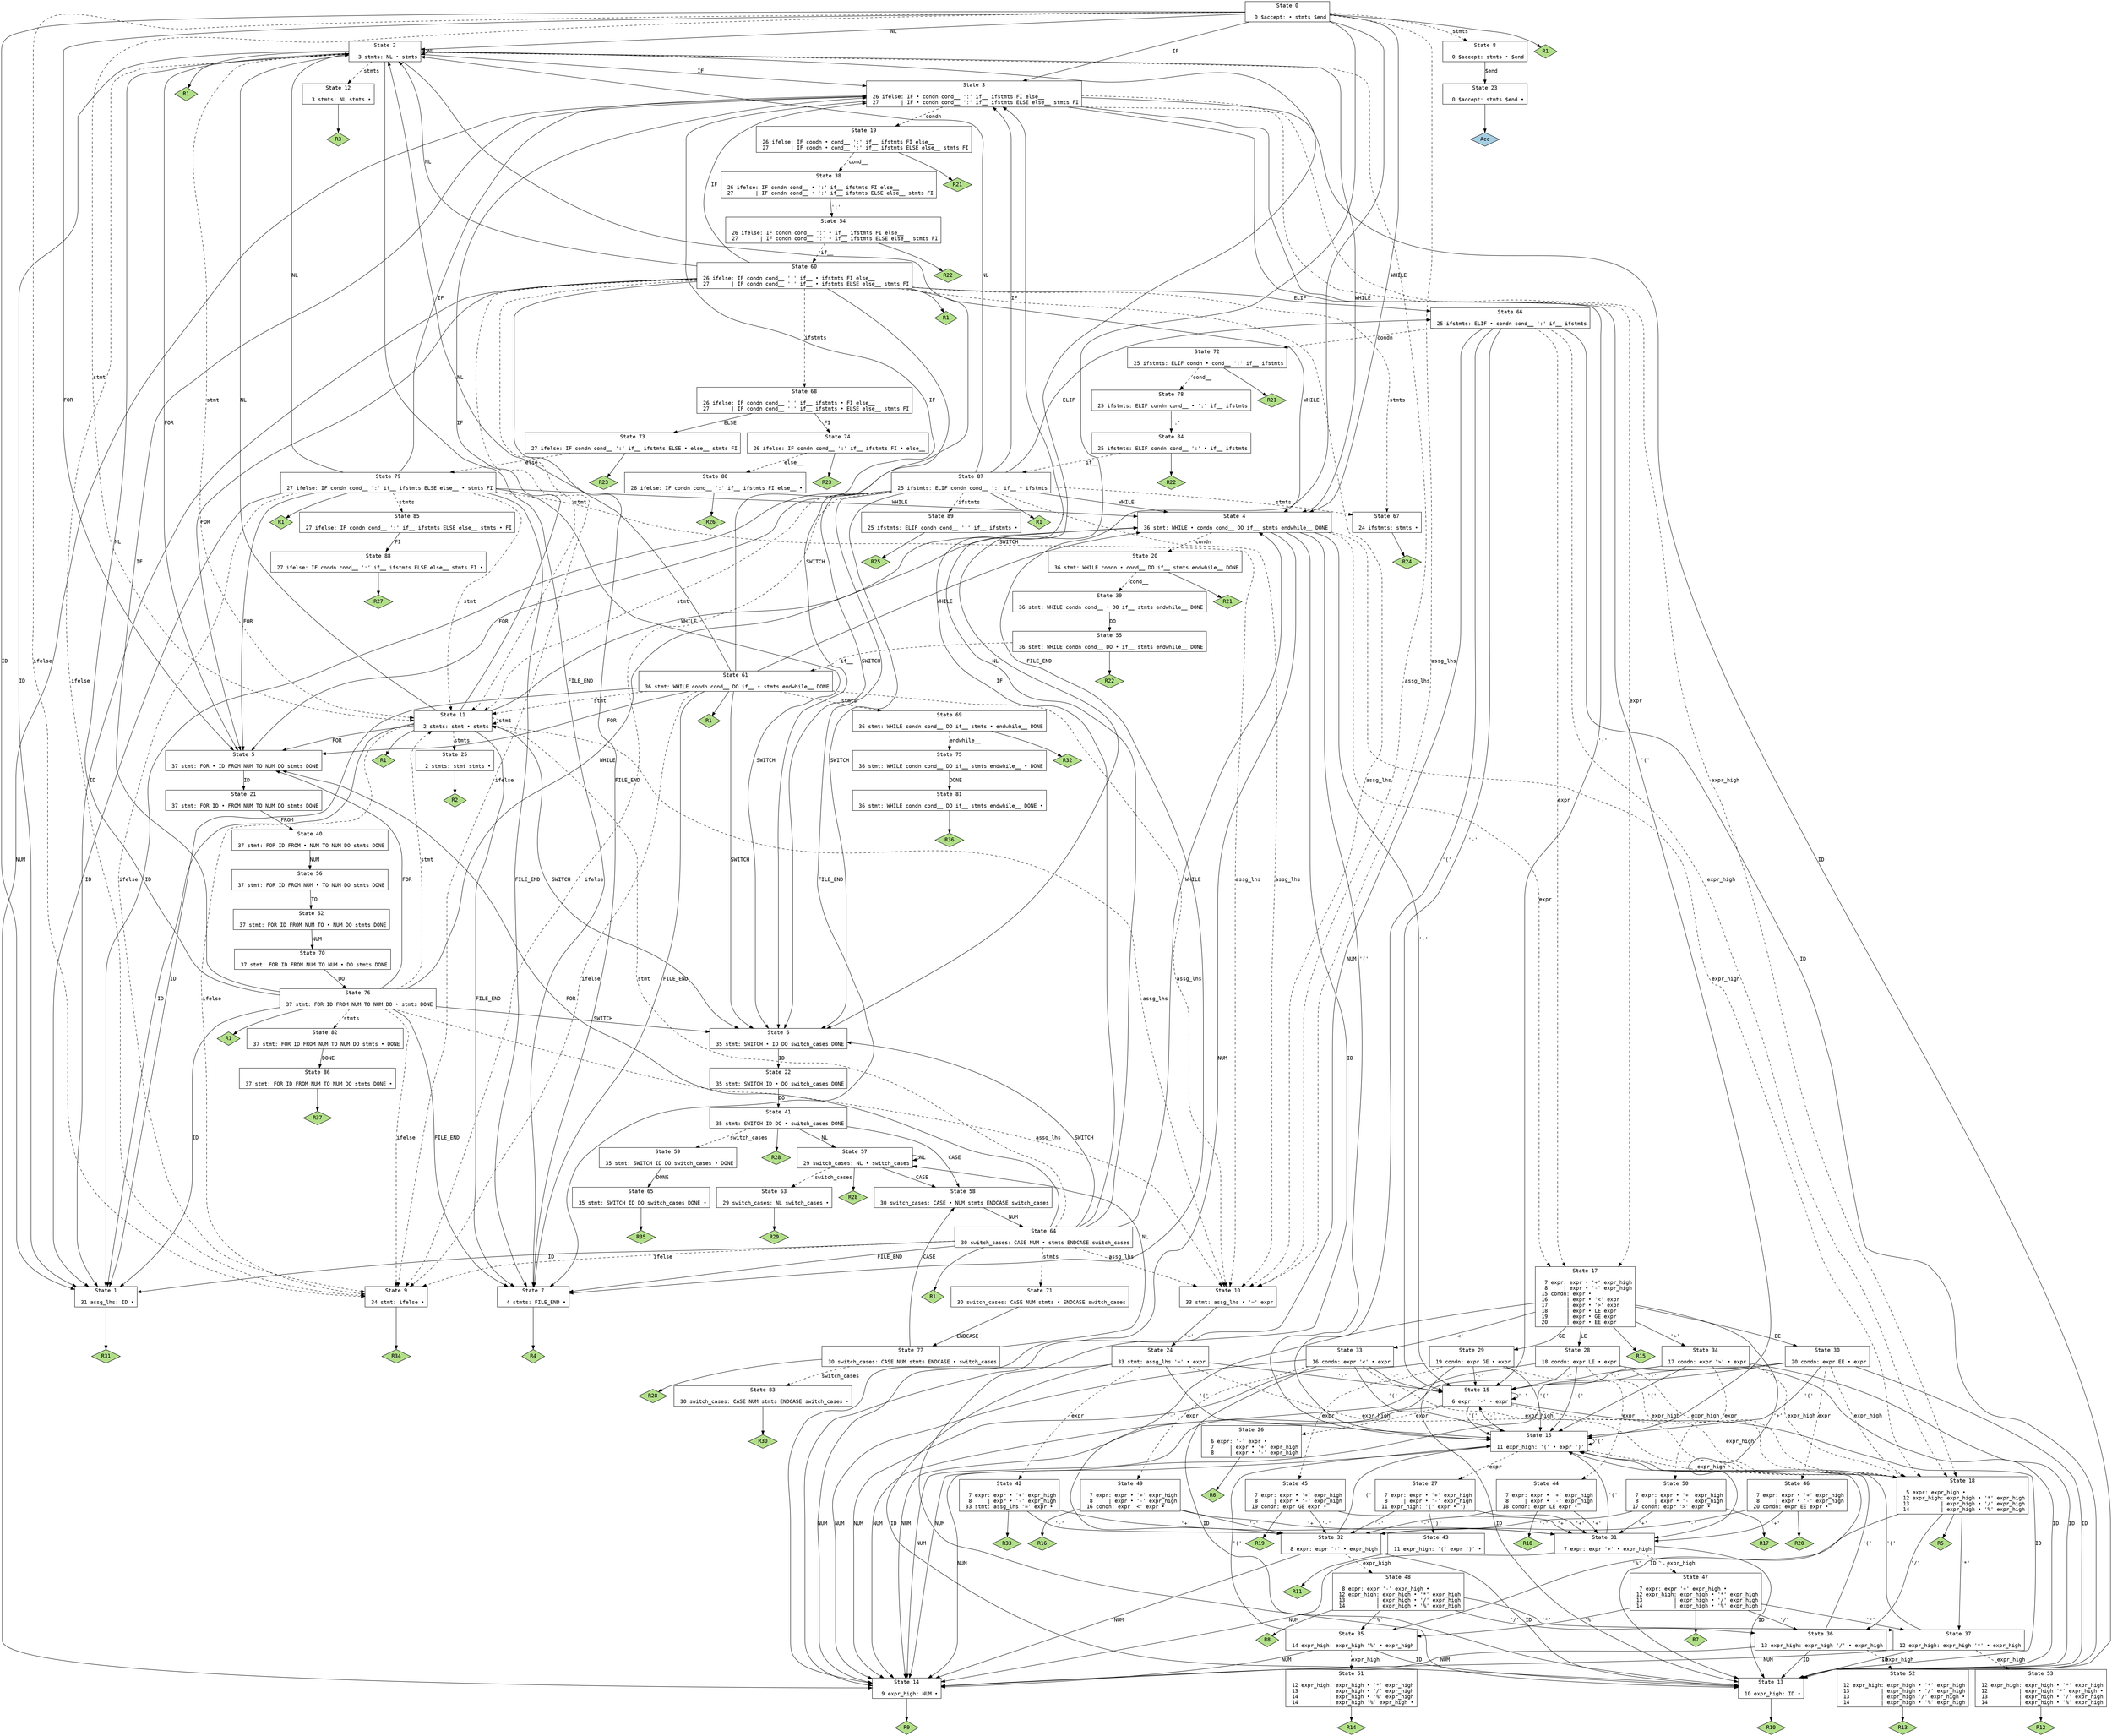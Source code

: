 // Generated by GNU Bison 3.8.2.
// Report bugs to <bug-bison@gnu.org>.
// Home page: <https://www.gnu.org/software/bison/>.

digraph "pseudo_parser.y"
{
  node [fontname = courier, shape = box, colorscheme = paired6]
  edge [fontname = courier]

  0 [label="State 0\n\l  0 $accept: • stmts $end\l"]
  0 -> 1 [style=solid label="ID"]
  0 -> 2 [style=solid label="NL"]
  0 -> 3 [style=solid label="IF"]
  0 -> 4 [style=solid label="WHILE"]
  0 -> 5 [style=solid label="FOR"]
  0 -> 6 [style=solid label="SWITCH"]
  0 -> 7 [style=solid label="FILE_END"]
  0 -> 8 [style=dashed label="stmts"]
  0 -> 9 [style=dashed label="ifelse"]
  0 -> 10 [style=dashed label="assg_lhs"]
  0 -> 11 [style=dashed label="stmt"]
  0 -> "0R1" [style=solid]
 "0R1" [label="R1", fillcolor=3, shape=diamond, style=filled]
  1 [label="State 1\n\l 31 assg_lhs: ID •\l"]
  1 -> "1R31" [style=solid]
 "1R31" [label="R31", fillcolor=3, shape=diamond, style=filled]
  2 [label="State 2\n\l  3 stmts: NL • stmts\l"]
  2 -> 1 [style=solid label="ID"]
  2 -> 2 [style=solid label="NL"]
  2 -> 3 [style=solid label="IF"]
  2 -> 4 [style=solid label="WHILE"]
  2 -> 5 [style=solid label="FOR"]
  2 -> 6 [style=solid label="SWITCH"]
  2 -> 7 [style=solid label="FILE_END"]
  2 -> 12 [style=dashed label="stmts"]
  2 -> 9 [style=dashed label="ifelse"]
  2 -> 10 [style=dashed label="assg_lhs"]
  2 -> 11 [style=dashed label="stmt"]
  2 -> "2R1" [style=solid]
 "2R1" [label="R1", fillcolor=3, shape=diamond, style=filled]
  3 [label="State 3\n\l 26 ifelse: IF • condn cond__ ':' if__ ifstmts FI else__\l 27       | IF • condn cond__ ':' if__ ifstmts ELSE else__ stmts FI\l"]
  3 -> 13 [style=solid label="ID"]
  3 -> 14 [style=solid label="NUM"]
  3 -> 15 [style=solid label="'-'"]
  3 -> 16 [style=solid label="'('"]
  3 -> 17 [style=dashed label="expr"]
  3 -> 18 [style=dashed label="expr_high"]
  3 -> 19 [style=dashed label="condn"]
  4 [label="State 4\n\l 36 stmt: WHILE • condn cond__ DO if__ stmts endwhile__ DONE\l"]
  4 -> 13 [style=solid label="ID"]
  4 -> 14 [style=solid label="NUM"]
  4 -> 15 [style=solid label="'-'"]
  4 -> 16 [style=solid label="'('"]
  4 -> 17 [style=dashed label="expr"]
  4 -> 18 [style=dashed label="expr_high"]
  4 -> 20 [style=dashed label="condn"]
  5 [label="State 5\n\l 37 stmt: FOR • ID FROM NUM TO NUM DO stmts DONE\l"]
  5 -> 21 [style=solid label="ID"]
  6 [label="State 6\n\l 35 stmt: SWITCH • ID DO switch_cases DONE\l"]
  6 -> 22 [style=solid label="ID"]
  7 [label="State 7\n\l  4 stmts: FILE_END •\l"]
  7 -> "7R4" [style=solid]
 "7R4" [label="R4", fillcolor=3, shape=diamond, style=filled]
  8 [label="State 8\n\l  0 $accept: stmts • $end\l"]
  8 -> 23 [style=solid label="$end"]
  9 [label="State 9\n\l 34 stmt: ifelse •\l"]
  9 -> "9R34" [style=solid]
 "9R34" [label="R34", fillcolor=3, shape=diamond, style=filled]
  10 [label="State 10\n\l 33 stmt: assg_lhs • '=' expr\l"]
  10 -> 24 [style=solid label="'='"]
  11 [label="State 11\n\l  2 stmts: stmt • stmts\l"]
  11 -> 1 [style=solid label="ID"]
  11 -> 2 [style=solid label="NL"]
  11 -> 3 [style=solid label="IF"]
  11 -> 4 [style=solid label="WHILE"]
  11 -> 5 [style=solid label="FOR"]
  11 -> 6 [style=solid label="SWITCH"]
  11 -> 7 [style=solid label="FILE_END"]
  11 -> 25 [style=dashed label="stmts"]
  11 -> 9 [style=dashed label="ifelse"]
  11 -> 10 [style=dashed label="assg_lhs"]
  11 -> 11 [style=dashed label="stmt"]
  11 -> "11R1" [style=solid]
 "11R1" [label="R1", fillcolor=3, shape=diamond, style=filled]
  12 [label="State 12\n\l  3 stmts: NL stmts •\l"]
  12 -> "12R3" [style=solid]
 "12R3" [label="R3", fillcolor=3, shape=diamond, style=filled]
  13 [label="State 13\n\l 10 expr_high: ID •\l"]
  13 -> "13R10" [style=solid]
 "13R10" [label="R10", fillcolor=3, shape=diamond, style=filled]
  14 [label="State 14\n\l  9 expr_high: NUM •\l"]
  14 -> "14R9" [style=solid]
 "14R9" [label="R9", fillcolor=3, shape=diamond, style=filled]
  15 [label="State 15\n\l  6 expr: '-' • expr\l"]
  15 -> 13 [style=solid label="ID"]
  15 -> 14 [style=solid label="NUM"]
  15 -> 15 [style=solid label="'-'"]
  15 -> 16 [style=solid label="'('"]
  15 -> 26 [style=dashed label="expr"]
  15 -> 18 [style=dashed label="expr_high"]
  16 [label="State 16\n\l 11 expr_high: '(' • expr ')'\l"]
  16 -> 13 [style=solid label="ID"]
  16 -> 14 [style=solid label="NUM"]
  16 -> 15 [style=solid label="'-'"]
  16 -> 16 [style=solid label="'('"]
  16 -> 27 [style=dashed label="expr"]
  16 -> 18 [style=dashed label="expr_high"]
  17 [label="State 17\n\l  7 expr: expr • '+' expr_high\l  8     | expr • '-' expr_high\l 15 condn: expr •\l 16      | expr • '<' expr\l 17      | expr • '>' expr\l 18      | expr • LE expr\l 19      | expr • GE expr\l 20      | expr • EE expr\l"]
  17 -> 28 [style=solid label="LE"]
  17 -> 29 [style=solid label="GE"]
  17 -> 30 [style=solid label="EE"]
  17 -> 31 [style=solid label="'+'"]
  17 -> 32 [style=solid label="'-'"]
  17 -> 33 [style=solid label="'<'"]
  17 -> 34 [style=solid label="'>'"]
  17 -> "17R15" [style=solid]
 "17R15" [label="R15", fillcolor=3, shape=diamond, style=filled]
  18 [label="State 18\n\l  5 expr: expr_high •\l 12 expr_high: expr_high • '*' expr_high\l 13          | expr_high • '/' expr_high\l 14          | expr_high • '%' expr_high\l"]
  18 -> 35 [style=solid label="'%'"]
  18 -> 36 [style=solid label="'/'"]
  18 -> 37 [style=solid label="'*'"]
  18 -> "18R5" [style=solid]
 "18R5" [label="R5", fillcolor=3, shape=diamond, style=filled]
  19 [label="State 19\n\l 26 ifelse: IF condn • cond__ ':' if__ ifstmts FI else__\l 27       | IF condn • cond__ ':' if__ ifstmts ELSE else__ stmts FI\l"]
  19 -> 38 [style=dashed label="cond__"]
  19 -> "19R21" [style=solid]
 "19R21" [label="R21", fillcolor=3, shape=diamond, style=filled]
  20 [label="State 20\n\l 36 stmt: WHILE condn • cond__ DO if__ stmts endwhile__ DONE\l"]
  20 -> 39 [style=dashed label="cond__"]
  20 -> "20R21" [style=solid]
 "20R21" [label="R21", fillcolor=3, shape=diamond, style=filled]
  21 [label="State 21\n\l 37 stmt: FOR ID • FROM NUM TO NUM DO stmts DONE\l"]
  21 -> 40 [style=solid label="FROM"]
  22 [label="State 22\n\l 35 stmt: SWITCH ID • DO switch_cases DONE\l"]
  22 -> 41 [style=solid label="DO"]
  23 [label="State 23\n\l  0 $accept: stmts $end •\l"]
  23 -> "23R0" [style=solid]
 "23R0" [label="Acc", fillcolor=1, shape=diamond, style=filled]
  24 [label="State 24\n\l 33 stmt: assg_lhs '=' • expr\l"]
  24 -> 13 [style=solid label="ID"]
  24 -> 14 [style=solid label="NUM"]
  24 -> 15 [style=solid label="'-'"]
  24 -> 16 [style=solid label="'('"]
  24 -> 42 [style=dashed label="expr"]
  24 -> 18 [style=dashed label="expr_high"]
  25 [label="State 25\n\l  2 stmts: stmt stmts •\l"]
  25 -> "25R2" [style=solid]
 "25R2" [label="R2", fillcolor=3, shape=diamond, style=filled]
  26 [label="State 26\n\l  6 expr: '-' expr •\l  7     | expr • '+' expr_high\l  8     | expr • '-' expr_high\l"]
  26 -> "26R6" [style=solid]
 "26R6" [label="R6", fillcolor=3, shape=diamond, style=filled]
  27 [label="State 27\n\l  7 expr: expr • '+' expr_high\l  8     | expr • '-' expr_high\l 11 expr_high: '(' expr • ')'\l"]
  27 -> 31 [style=solid label="'+'"]
  27 -> 32 [style=solid label="'-'"]
  27 -> 43 [style=solid label="')'"]
  28 [label="State 28\n\l 18 condn: expr LE • expr\l"]
  28 -> 13 [style=solid label="ID"]
  28 -> 14 [style=solid label="NUM"]
  28 -> 15 [style=solid label="'-'"]
  28 -> 16 [style=solid label="'('"]
  28 -> 44 [style=dashed label="expr"]
  28 -> 18 [style=dashed label="expr_high"]
  29 [label="State 29\n\l 19 condn: expr GE • expr\l"]
  29 -> 13 [style=solid label="ID"]
  29 -> 14 [style=solid label="NUM"]
  29 -> 15 [style=solid label="'-'"]
  29 -> 16 [style=solid label="'('"]
  29 -> 45 [style=dashed label="expr"]
  29 -> 18 [style=dashed label="expr_high"]
  30 [label="State 30\n\l 20 condn: expr EE • expr\l"]
  30 -> 13 [style=solid label="ID"]
  30 -> 14 [style=solid label="NUM"]
  30 -> 15 [style=solid label="'-'"]
  30 -> 16 [style=solid label="'('"]
  30 -> 46 [style=dashed label="expr"]
  30 -> 18 [style=dashed label="expr_high"]
  31 [label="State 31\n\l  7 expr: expr '+' • expr_high\l"]
  31 -> 13 [style=solid label="ID"]
  31 -> 14 [style=solid label="NUM"]
  31 -> 16 [style=solid label="'('"]
  31 -> 47 [style=dashed label="expr_high"]
  32 [label="State 32\n\l  8 expr: expr '-' • expr_high\l"]
  32 -> 13 [style=solid label="ID"]
  32 -> 14 [style=solid label="NUM"]
  32 -> 16 [style=solid label="'('"]
  32 -> 48 [style=dashed label="expr_high"]
  33 [label="State 33\n\l 16 condn: expr '<' • expr\l"]
  33 -> 13 [style=solid label="ID"]
  33 -> 14 [style=solid label="NUM"]
  33 -> 15 [style=solid label="'-'"]
  33 -> 16 [style=solid label="'('"]
  33 -> 49 [style=dashed label="expr"]
  33 -> 18 [style=dashed label="expr_high"]
  34 [label="State 34\n\l 17 condn: expr '>' • expr\l"]
  34 -> 13 [style=solid label="ID"]
  34 -> 14 [style=solid label="NUM"]
  34 -> 15 [style=solid label="'-'"]
  34 -> 16 [style=solid label="'('"]
  34 -> 50 [style=dashed label="expr"]
  34 -> 18 [style=dashed label="expr_high"]
  35 [label="State 35\n\l 14 expr_high: expr_high '%' • expr_high\l"]
  35 -> 13 [style=solid label="ID"]
  35 -> 14 [style=solid label="NUM"]
  35 -> 16 [style=solid label="'('"]
  35 -> 51 [style=dashed label="expr_high"]
  36 [label="State 36\n\l 13 expr_high: expr_high '/' • expr_high\l"]
  36 -> 13 [style=solid label="ID"]
  36 -> 14 [style=solid label="NUM"]
  36 -> 16 [style=solid label="'('"]
  36 -> 52 [style=dashed label="expr_high"]
  37 [label="State 37\n\l 12 expr_high: expr_high '*' • expr_high\l"]
  37 -> 13 [style=solid label="ID"]
  37 -> 14 [style=solid label="NUM"]
  37 -> 16 [style=solid label="'('"]
  37 -> 53 [style=dashed label="expr_high"]
  38 [label="State 38\n\l 26 ifelse: IF condn cond__ • ':' if__ ifstmts FI else__\l 27       | IF condn cond__ • ':' if__ ifstmts ELSE else__ stmts FI\l"]
  38 -> 54 [style=solid label="':'"]
  39 [label="State 39\n\l 36 stmt: WHILE condn cond__ • DO if__ stmts endwhile__ DONE\l"]
  39 -> 55 [style=solid label="DO"]
  40 [label="State 40\n\l 37 stmt: FOR ID FROM • NUM TO NUM DO stmts DONE\l"]
  40 -> 56 [style=solid label="NUM"]
  41 [label="State 41\n\l 35 stmt: SWITCH ID DO • switch_cases DONE\l"]
  41 -> 57 [style=solid label="NL"]
  41 -> 58 [style=solid label="CASE"]
  41 -> 59 [style=dashed label="switch_cases"]
  41 -> "41R28" [style=solid]
 "41R28" [label="R28", fillcolor=3, shape=diamond, style=filled]
  42 [label="State 42\n\l  7 expr: expr • '+' expr_high\l  8     | expr • '-' expr_high\l 33 stmt: assg_lhs '=' expr •\l"]
  42 -> 31 [style=solid label="'+'"]
  42 -> 32 [style=solid label="'-'"]
  42 -> "42R33" [style=solid]
 "42R33" [label="R33", fillcolor=3, shape=diamond, style=filled]
  43 [label="State 43\n\l 11 expr_high: '(' expr ')' •\l"]
  43 -> "43R11" [style=solid]
 "43R11" [label="R11", fillcolor=3, shape=diamond, style=filled]
  44 [label="State 44\n\l  7 expr: expr • '+' expr_high\l  8     | expr • '-' expr_high\l 18 condn: expr LE expr •\l"]
  44 -> 31 [style=solid label="'+'"]
  44 -> 32 [style=solid label="'-'"]
  44 -> "44R18" [style=solid]
 "44R18" [label="R18", fillcolor=3, shape=diamond, style=filled]
  45 [label="State 45\n\l  7 expr: expr • '+' expr_high\l  8     | expr • '-' expr_high\l 19 condn: expr GE expr •\l"]
  45 -> 31 [style=solid label="'+'"]
  45 -> 32 [style=solid label="'-'"]
  45 -> "45R19" [style=solid]
 "45R19" [label="R19", fillcolor=3, shape=diamond, style=filled]
  46 [label="State 46\n\l  7 expr: expr • '+' expr_high\l  8     | expr • '-' expr_high\l 20 condn: expr EE expr •\l"]
  46 -> 31 [style=solid label="'+'"]
  46 -> 32 [style=solid label="'-'"]
  46 -> "46R20" [style=solid]
 "46R20" [label="R20", fillcolor=3, shape=diamond, style=filled]
  47 [label="State 47\n\l  7 expr: expr '+' expr_high •\l 12 expr_high: expr_high • '*' expr_high\l 13          | expr_high • '/' expr_high\l 14          | expr_high • '%' expr_high\l"]
  47 -> 35 [style=solid label="'%'"]
  47 -> 36 [style=solid label="'/'"]
  47 -> 37 [style=solid label="'*'"]
  47 -> "47R7" [style=solid]
 "47R7" [label="R7", fillcolor=3, shape=diamond, style=filled]
  48 [label="State 48\n\l  8 expr: expr '-' expr_high •\l 12 expr_high: expr_high • '*' expr_high\l 13          | expr_high • '/' expr_high\l 14          | expr_high • '%' expr_high\l"]
  48 -> 35 [style=solid label="'%'"]
  48 -> 36 [style=solid label="'/'"]
  48 -> 37 [style=solid label="'*'"]
  48 -> "48R8" [style=solid]
 "48R8" [label="R8", fillcolor=3, shape=diamond, style=filled]
  49 [label="State 49\n\l  7 expr: expr • '+' expr_high\l  8     | expr • '-' expr_high\l 16 condn: expr '<' expr •\l"]
  49 -> 31 [style=solid label="'+'"]
  49 -> 32 [style=solid label="'-'"]
  49 -> "49R16" [style=solid]
 "49R16" [label="R16", fillcolor=3, shape=diamond, style=filled]
  50 [label="State 50\n\l  7 expr: expr • '+' expr_high\l  8     | expr • '-' expr_high\l 17 condn: expr '>' expr •\l"]
  50 -> 31 [style=solid label="'+'"]
  50 -> 32 [style=solid label="'-'"]
  50 -> "50R17" [style=solid]
 "50R17" [label="R17", fillcolor=3, shape=diamond, style=filled]
  51 [label="State 51\n\l 12 expr_high: expr_high • '*' expr_high\l 13          | expr_high • '/' expr_high\l 14          | expr_high • '%' expr_high\l 14          | expr_high '%' expr_high •\l"]
  51 -> "51R14" [style=solid]
 "51R14" [label="R14", fillcolor=3, shape=diamond, style=filled]
  52 [label="State 52\n\l 12 expr_high: expr_high • '*' expr_high\l 13          | expr_high • '/' expr_high\l 13          | expr_high '/' expr_high •\l 14          | expr_high • '%' expr_high\l"]
  52 -> "52R13" [style=solid]
 "52R13" [label="R13", fillcolor=3, shape=diamond, style=filled]
  53 [label="State 53\n\l 12 expr_high: expr_high • '*' expr_high\l 12          | expr_high '*' expr_high •\l 13          | expr_high • '/' expr_high\l 14          | expr_high • '%' expr_high\l"]
  53 -> "53R12" [style=solid]
 "53R12" [label="R12", fillcolor=3, shape=diamond, style=filled]
  54 [label="State 54\n\l 26 ifelse: IF condn cond__ ':' • if__ ifstmts FI else__\l 27       | IF condn cond__ ':' • if__ ifstmts ELSE else__ stmts FI\l"]
  54 -> 60 [style=dashed label="if__"]
  54 -> "54R22" [style=solid]
 "54R22" [label="R22", fillcolor=3, shape=diamond, style=filled]
  55 [label="State 55\n\l 36 stmt: WHILE condn cond__ DO • if__ stmts endwhile__ DONE\l"]
  55 -> 61 [style=dashed label="if__"]
  55 -> "55R22" [style=solid]
 "55R22" [label="R22", fillcolor=3, shape=diamond, style=filled]
  56 [label="State 56\n\l 37 stmt: FOR ID FROM NUM • TO NUM DO stmts DONE\l"]
  56 -> 62 [style=solid label="TO"]
  57 [label="State 57\n\l 29 switch_cases: NL • switch_cases\l"]
  57 -> 57 [style=solid label="NL"]
  57 -> 58 [style=solid label="CASE"]
  57 -> 63 [style=dashed label="switch_cases"]
  57 -> "57R28" [style=solid]
 "57R28" [label="R28", fillcolor=3, shape=diamond, style=filled]
  58 [label="State 58\n\l 30 switch_cases: CASE • NUM stmts ENDCASE switch_cases\l"]
  58 -> 64 [style=solid label="NUM"]
  59 [label="State 59\n\l 35 stmt: SWITCH ID DO switch_cases • DONE\l"]
  59 -> 65 [style=solid label="DONE"]
  60 [label="State 60\n\l 26 ifelse: IF condn cond__ ':' if__ • ifstmts FI else__\l 27       | IF condn cond__ ':' if__ • ifstmts ELSE else__ stmts FI\l"]
  60 -> 1 [style=solid label="ID"]
  60 -> 2 [style=solid label="NL"]
  60 -> 3 [style=solid label="IF"]
  60 -> 66 [style=solid label="ELIF"]
  60 -> 4 [style=solid label="WHILE"]
  60 -> 5 [style=solid label="FOR"]
  60 -> 6 [style=solid label="SWITCH"]
  60 -> 7 [style=solid label="FILE_END"]
  60 -> 67 [style=dashed label="stmts"]
  60 -> 68 [style=dashed label="ifstmts"]
  60 -> 9 [style=dashed label="ifelse"]
  60 -> 10 [style=dashed label="assg_lhs"]
  60 -> 11 [style=dashed label="stmt"]
  60 -> "60R1" [style=solid]
 "60R1" [label="R1", fillcolor=3, shape=diamond, style=filled]
  61 [label="State 61\n\l 36 stmt: WHILE condn cond__ DO if__ • stmts endwhile__ DONE\l"]
  61 -> 1 [style=solid label="ID"]
  61 -> 2 [style=solid label="NL"]
  61 -> 3 [style=solid label="IF"]
  61 -> 4 [style=solid label="WHILE"]
  61 -> 5 [style=solid label="FOR"]
  61 -> 6 [style=solid label="SWITCH"]
  61 -> 7 [style=solid label="FILE_END"]
  61 -> 69 [style=dashed label="stmts"]
  61 -> 9 [style=dashed label="ifelse"]
  61 -> 10 [style=dashed label="assg_lhs"]
  61 -> 11 [style=dashed label="stmt"]
  61 -> "61R1" [style=solid]
 "61R1" [label="R1", fillcolor=3, shape=diamond, style=filled]
  62 [label="State 62\n\l 37 stmt: FOR ID FROM NUM TO • NUM DO stmts DONE\l"]
  62 -> 70 [style=solid label="NUM"]
  63 [label="State 63\n\l 29 switch_cases: NL switch_cases •\l"]
  63 -> "63R29" [style=solid]
 "63R29" [label="R29", fillcolor=3, shape=diamond, style=filled]
  64 [label="State 64\n\l 30 switch_cases: CASE NUM • stmts ENDCASE switch_cases\l"]
  64 -> 1 [style=solid label="ID"]
  64 -> 2 [style=solid label="NL"]
  64 -> 3 [style=solid label="IF"]
  64 -> 4 [style=solid label="WHILE"]
  64 -> 5 [style=solid label="FOR"]
  64 -> 6 [style=solid label="SWITCH"]
  64 -> 7 [style=solid label="FILE_END"]
  64 -> 71 [style=dashed label="stmts"]
  64 -> 9 [style=dashed label="ifelse"]
  64 -> 10 [style=dashed label="assg_lhs"]
  64 -> 11 [style=dashed label="stmt"]
  64 -> "64R1" [style=solid]
 "64R1" [label="R1", fillcolor=3, shape=diamond, style=filled]
  65 [label="State 65\n\l 35 stmt: SWITCH ID DO switch_cases DONE •\l"]
  65 -> "65R35" [style=solid]
 "65R35" [label="R35", fillcolor=3, shape=diamond, style=filled]
  66 [label="State 66\n\l 25 ifstmts: ELIF • condn cond__ ':' if__ ifstmts\l"]
  66 -> 13 [style=solid label="ID"]
  66 -> 14 [style=solid label="NUM"]
  66 -> 15 [style=solid label="'-'"]
  66 -> 16 [style=solid label="'('"]
  66 -> 17 [style=dashed label="expr"]
  66 -> 18 [style=dashed label="expr_high"]
  66 -> 72 [style=dashed label="condn"]
  67 [label="State 67\n\l 24 ifstmts: stmts •\l"]
  67 -> "67R24" [style=solid]
 "67R24" [label="R24", fillcolor=3, shape=diamond, style=filled]
  68 [label="State 68\n\l 26 ifelse: IF condn cond__ ':' if__ ifstmts • FI else__\l 27       | IF condn cond__ ':' if__ ifstmts • ELSE else__ stmts FI\l"]
  68 -> 73 [style=solid label="ELSE"]
  68 -> 74 [style=solid label="FI"]
  69 [label="State 69\n\l 36 stmt: WHILE condn cond__ DO if__ stmts • endwhile__ DONE\l"]
  69 -> 75 [style=dashed label="endwhile__"]
  69 -> "69R32" [style=solid]
 "69R32" [label="R32", fillcolor=3, shape=diamond, style=filled]
  70 [label="State 70\n\l 37 stmt: FOR ID FROM NUM TO NUM • DO stmts DONE\l"]
  70 -> 76 [style=solid label="DO"]
  71 [label="State 71\n\l 30 switch_cases: CASE NUM stmts • ENDCASE switch_cases\l"]
  71 -> 77 [style=solid label="ENDCASE"]
  72 [label="State 72\n\l 25 ifstmts: ELIF condn • cond__ ':' if__ ifstmts\l"]
  72 -> 78 [style=dashed label="cond__"]
  72 -> "72R21" [style=solid]
 "72R21" [label="R21", fillcolor=3, shape=diamond, style=filled]
  73 [label="State 73\n\l 27 ifelse: IF condn cond__ ':' if__ ifstmts ELSE • else__ stmts FI\l"]
  73 -> 79 [style=dashed label="else__"]
  73 -> "73R23" [style=solid]
 "73R23" [label="R23", fillcolor=3, shape=diamond, style=filled]
  74 [label="State 74\n\l 26 ifelse: IF condn cond__ ':' if__ ifstmts FI • else__\l"]
  74 -> 80 [style=dashed label="else__"]
  74 -> "74R23" [style=solid]
 "74R23" [label="R23", fillcolor=3, shape=diamond, style=filled]
  75 [label="State 75\n\l 36 stmt: WHILE condn cond__ DO if__ stmts endwhile__ • DONE\l"]
  75 -> 81 [style=solid label="DONE"]
  76 [label="State 76\n\l 37 stmt: FOR ID FROM NUM TO NUM DO • stmts DONE\l"]
  76 -> 1 [style=solid label="ID"]
  76 -> 2 [style=solid label="NL"]
  76 -> 3 [style=solid label="IF"]
  76 -> 4 [style=solid label="WHILE"]
  76 -> 5 [style=solid label="FOR"]
  76 -> 6 [style=solid label="SWITCH"]
  76 -> 7 [style=solid label="FILE_END"]
  76 -> 82 [style=dashed label="stmts"]
  76 -> 9 [style=dashed label="ifelse"]
  76 -> 10 [style=dashed label="assg_lhs"]
  76 -> 11 [style=dashed label="stmt"]
  76 -> "76R1" [style=solid]
 "76R1" [label="R1", fillcolor=3, shape=diamond, style=filled]
  77 [label="State 77\n\l 30 switch_cases: CASE NUM stmts ENDCASE • switch_cases\l"]
  77 -> 57 [style=solid label="NL"]
  77 -> 58 [style=solid label="CASE"]
  77 -> 83 [style=dashed label="switch_cases"]
  77 -> "77R28" [style=solid]
 "77R28" [label="R28", fillcolor=3, shape=diamond, style=filled]
  78 [label="State 78\n\l 25 ifstmts: ELIF condn cond__ • ':' if__ ifstmts\l"]
  78 -> 84 [style=solid label="':'"]
  79 [label="State 79\n\l 27 ifelse: IF condn cond__ ':' if__ ifstmts ELSE else__ • stmts FI\l"]
  79 -> 1 [style=solid label="ID"]
  79 -> 2 [style=solid label="NL"]
  79 -> 3 [style=solid label="IF"]
  79 -> 4 [style=solid label="WHILE"]
  79 -> 5 [style=solid label="FOR"]
  79 -> 6 [style=solid label="SWITCH"]
  79 -> 7 [style=solid label="FILE_END"]
  79 -> 85 [style=dashed label="stmts"]
  79 -> 9 [style=dashed label="ifelse"]
  79 -> 10 [style=dashed label="assg_lhs"]
  79 -> 11 [style=dashed label="stmt"]
  79 -> "79R1" [style=solid]
 "79R1" [label="R1", fillcolor=3, shape=diamond, style=filled]
  80 [label="State 80\n\l 26 ifelse: IF condn cond__ ':' if__ ifstmts FI else__ •\l"]
  80 -> "80R26" [style=solid]
 "80R26" [label="R26", fillcolor=3, shape=diamond, style=filled]
  81 [label="State 81\n\l 36 stmt: WHILE condn cond__ DO if__ stmts endwhile__ DONE •\l"]
  81 -> "81R36" [style=solid]
 "81R36" [label="R36", fillcolor=3, shape=diamond, style=filled]
  82 [label="State 82\n\l 37 stmt: FOR ID FROM NUM TO NUM DO stmts • DONE\l"]
  82 -> 86 [style=solid label="DONE"]
  83 [label="State 83\n\l 30 switch_cases: CASE NUM stmts ENDCASE switch_cases •\l"]
  83 -> "83R30" [style=solid]
 "83R30" [label="R30", fillcolor=3, shape=diamond, style=filled]
  84 [label="State 84\n\l 25 ifstmts: ELIF condn cond__ ':' • if__ ifstmts\l"]
  84 -> 87 [style=dashed label="if__"]
  84 -> "84R22" [style=solid]
 "84R22" [label="R22", fillcolor=3, shape=diamond, style=filled]
  85 [label="State 85\n\l 27 ifelse: IF condn cond__ ':' if__ ifstmts ELSE else__ stmts • FI\l"]
  85 -> 88 [style=solid label="FI"]
  86 [label="State 86\n\l 37 stmt: FOR ID FROM NUM TO NUM DO stmts DONE •\l"]
  86 -> "86R37" [style=solid]
 "86R37" [label="R37", fillcolor=3, shape=diamond, style=filled]
  87 [label="State 87\n\l 25 ifstmts: ELIF condn cond__ ':' if__ • ifstmts\l"]
  87 -> 1 [style=solid label="ID"]
  87 -> 2 [style=solid label="NL"]
  87 -> 3 [style=solid label="IF"]
  87 -> 66 [style=solid label="ELIF"]
  87 -> 4 [style=solid label="WHILE"]
  87 -> 5 [style=solid label="FOR"]
  87 -> 6 [style=solid label="SWITCH"]
  87 -> 7 [style=solid label="FILE_END"]
  87 -> 67 [style=dashed label="stmts"]
  87 -> 89 [style=dashed label="ifstmts"]
  87 -> 9 [style=dashed label="ifelse"]
  87 -> 10 [style=dashed label="assg_lhs"]
  87 -> 11 [style=dashed label="stmt"]
  87 -> "87R1" [style=solid]
 "87R1" [label="R1", fillcolor=3, shape=diamond, style=filled]
  88 [label="State 88\n\l 27 ifelse: IF condn cond__ ':' if__ ifstmts ELSE else__ stmts FI •\l"]
  88 -> "88R27" [style=solid]
 "88R27" [label="R27", fillcolor=3, shape=diamond, style=filled]
  89 [label="State 89\n\l 25 ifstmts: ELIF condn cond__ ':' if__ ifstmts •\l"]
  89 -> "89R25" [style=solid]
 "89R25" [label="R25", fillcolor=3, shape=diamond, style=filled]
}
